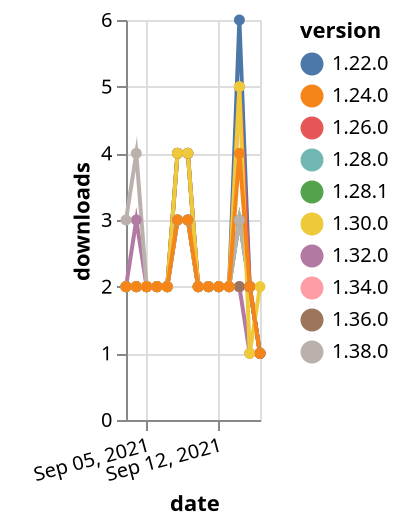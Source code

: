 {"$schema": "https://vega.github.io/schema/vega-lite/v5.json", "description": "A simple bar chart with embedded data.", "data": {"values": [{"date": "2021-09-03", "total": 1009, "delta": 2, "version": "1.34.0"}, {"date": "2021-09-04", "total": 1011, "delta": 2, "version": "1.34.0"}, {"date": "2021-09-05", "total": 1013, "delta": 2, "version": "1.34.0"}, {"date": "2021-09-06", "total": 1015, "delta": 2, "version": "1.34.0"}, {"date": "2021-09-07", "total": 1017, "delta": 2, "version": "1.34.0"}, {"date": "2021-09-08", "total": 1020, "delta": 3, "version": "1.34.0"}, {"date": "2021-09-09", "total": 1023, "delta": 3, "version": "1.34.0"}, {"date": "2021-09-10", "total": 1025, "delta": 2, "version": "1.34.0"}, {"date": "2021-09-11", "total": 1027, "delta": 2, "version": "1.34.0"}, {"date": "2021-09-12", "total": 1029, "delta": 2, "version": "1.34.0"}, {"date": "2021-09-13", "total": 1031, "delta": 2, "version": "1.34.0"}, {"date": "2021-09-14", "total": 1033, "delta": 2, "version": "1.34.0"}, {"date": "2021-09-15", "total": 1035, "delta": 2, "version": "1.34.0"}, {"date": "2021-09-16", "total": 1036, "delta": 1, "version": "1.34.0"}, {"date": "2021-09-03", "total": 1983, "delta": 2, "version": "1.28.1"}, {"date": "2021-09-04", "total": 1985, "delta": 2, "version": "1.28.1"}, {"date": "2021-09-05", "total": 1987, "delta": 2, "version": "1.28.1"}, {"date": "2021-09-06", "total": 1989, "delta": 2, "version": "1.28.1"}, {"date": "2021-09-07", "total": 1991, "delta": 2, "version": "1.28.1"}, {"date": "2021-09-08", "total": 1994, "delta": 3, "version": "1.28.1"}, {"date": "2021-09-09", "total": 1997, "delta": 3, "version": "1.28.1"}, {"date": "2021-09-10", "total": 1999, "delta": 2, "version": "1.28.1"}, {"date": "2021-09-11", "total": 2001, "delta": 2, "version": "1.28.1"}, {"date": "2021-09-12", "total": 2003, "delta": 2, "version": "1.28.1"}, {"date": "2021-09-13", "total": 2005, "delta": 2, "version": "1.28.1"}, {"date": "2021-09-14", "total": 2008, "delta": 3, "version": "1.28.1"}, {"date": "2021-09-15", "total": 2010, "delta": 2, "version": "1.28.1"}, {"date": "2021-09-16", "total": 2011, "delta": 1, "version": "1.28.1"}, {"date": "2021-09-03", "total": 1464, "delta": 2, "version": "1.32.0"}, {"date": "2021-09-04", "total": 1467, "delta": 3, "version": "1.32.0"}, {"date": "2021-09-05", "total": 1469, "delta": 2, "version": "1.32.0"}, {"date": "2021-09-06", "total": 1471, "delta": 2, "version": "1.32.0"}, {"date": "2021-09-07", "total": 1473, "delta": 2, "version": "1.32.0"}, {"date": "2021-09-08", "total": 1476, "delta": 3, "version": "1.32.0"}, {"date": "2021-09-09", "total": 1479, "delta": 3, "version": "1.32.0"}, {"date": "2021-09-10", "total": 1481, "delta": 2, "version": "1.32.0"}, {"date": "2021-09-11", "total": 1483, "delta": 2, "version": "1.32.0"}, {"date": "2021-09-12", "total": 1485, "delta": 2, "version": "1.32.0"}, {"date": "2021-09-13", "total": 1487, "delta": 2, "version": "1.32.0"}, {"date": "2021-09-14", "total": 1489, "delta": 2, "version": "1.32.0"}, {"date": "2021-09-15", "total": 1490, "delta": 1, "version": "1.32.0"}, {"date": "2021-09-16", "total": 1491, "delta": 1, "version": "1.32.0"}, {"date": "2021-09-03", "total": 3083, "delta": 2, "version": "1.22.0"}, {"date": "2021-09-04", "total": 3085, "delta": 2, "version": "1.22.0"}, {"date": "2021-09-05", "total": 3087, "delta": 2, "version": "1.22.0"}, {"date": "2021-09-06", "total": 3089, "delta": 2, "version": "1.22.0"}, {"date": "2021-09-07", "total": 3091, "delta": 2, "version": "1.22.0"}, {"date": "2021-09-08", "total": 3095, "delta": 4, "version": "1.22.0"}, {"date": "2021-09-09", "total": 3099, "delta": 4, "version": "1.22.0"}, {"date": "2021-09-10", "total": 3101, "delta": 2, "version": "1.22.0"}, {"date": "2021-09-11", "total": 3103, "delta": 2, "version": "1.22.0"}, {"date": "2021-09-12", "total": 3105, "delta": 2, "version": "1.22.0"}, {"date": "2021-09-13", "total": 3107, "delta": 2, "version": "1.22.0"}, {"date": "2021-09-14", "total": 3113, "delta": 6, "version": "1.22.0"}, {"date": "2021-09-15", "total": 3115, "delta": 2, "version": "1.22.0"}, {"date": "2021-09-16", "total": 3116, "delta": 1, "version": "1.22.0"}, {"date": "2021-09-03", "total": 2060, "delta": 2, "version": "1.28.0"}, {"date": "2021-09-04", "total": 2062, "delta": 2, "version": "1.28.0"}, {"date": "2021-09-05", "total": 2064, "delta": 2, "version": "1.28.0"}, {"date": "2021-09-06", "total": 2066, "delta": 2, "version": "1.28.0"}, {"date": "2021-09-07", "total": 2068, "delta": 2, "version": "1.28.0"}, {"date": "2021-09-08", "total": 2071, "delta": 3, "version": "1.28.0"}, {"date": "2021-09-09", "total": 2074, "delta": 3, "version": "1.28.0"}, {"date": "2021-09-10", "total": 2076, "delta": 2, "version": "1.28.0"}, {"date": "2021-09-11", "total": 2078, "delta": 2, "version": "1.28.0"}, {"date": "2021-09-12", "total": 2080, "delta": 2, "version": "1.28.0"}, {"date": "2021-09-13", "total": 2082, "delta": 2, "version": "1.28.0"}, {"date": "2021-09-14", "total": 2085, "delta": 3, "version": "1.28.0"}, {"date": "2021-09-15", "total": 2087, "delta": 2, "version": "1.28.0"}, {"date": "2021-09-16", "total": 2088, "delta": 1, "version": "1.28.0"}, {"date": "2021-09-03", "total": 2490, "delta": 2, "version": "1.26.0"}, {"date": "2021-09-04", "total": 2492, "delta": 2, "version": "1.26.0"}, {"date": "2021-09-05", "total": 2494, "delta": 2, "version": "1.26.0"}, {"date": "2021-09-06", "total": 2496, "delta": 2, "version": "1.26.0"}, {"date": "2021-09-07", "total": 2498, "delta": 2, "version": "1.26.0"}, {"date": "2021-09-08", "total": 2502, "delta": 4, "version": "1.26.0"}, {"date": "2021-09-09", "total": 2506, "delta": 4, "version": "1.26.0"}, {"date": "2021-09-10", "total": 2508, "delta": 2, "version": "1.26.0"}, {"date": "2021-09-11", "total": 2510, "delta": 2, "version": "1.26.0"}, {"date": "2021-09-12", "total": 2512, "delta": 2, "version": "1.26.0"}, {"date": "2021-09-13", "total": 2514, "delta": 2, "version": "1.26.0"}, {"date": "2021-09-14", "total": 2519, "delta": 5, "version": "1.26.0"}, {"date": "2021-09-15", "total": 2521, "delta": 2, "version": "1.26.0"}, {"date": "2021-09-16", "total": 2522, "delta": 1, "version": "1.26.0"}, {"date": "2021-09-03", "total": 223, "delta": 3, "version": "1.38.0"}, {"date": "2021-09-04", "total": 227, "delta": 4, "version": "1.38.0"}, {"date": "2021-09-05", "total": 229, "delta": 2, "version": "1.38.0"}, {"date": "2021-09-06", "total": 231, "delta": 2, "version": "1.38.0"}, {"date": "2021-09-07", "total": 233, "delta": 2, "version": "1.38.0"}, {"date": "2021-09-08", "total": 236, "delta": 3, "version": "1.38.0"}, {"date": "2021-09-09", "total": 239, "delta": 3, "version": "1.38.0"}, {"date": "2021-09-10", "total": 241, "delta": 2, "version": "1.38.0"}, {"date": "2021-09-11", "total": 243, "delta": 2, "version": "1.38.0"}, {"date": "2021-09-12", "total": 245, "delta": 2, "version": "1.38.0"}, {"date": "2021-09-13", "total": 247, "delta": 2, "version": "1.38.0"}, {"date": "2021-09-14", "total": 250, "delta": 3, "version": "1.38.0"}, {"date": "2021-09-15", "total": 252, "delta": 2, "version": "1.38.0"}, {"date": "2021-09-16", "total": 253, "delta": 1, "version": "1.38.0"}, {"date": "2021-09-03", "total": 705, "delta": 2, "version": "1.36.0"}, {"date": "2021-09-04", "total": 707, "delta": 2, "version": "1.36.0"}, {"date": "2021-09-05", "total": 709, "delta": 2, "version": "1.36.0"}, {"date": "2021-09-06", "total": 711, "delta": 2, "version": "1.36.0"}, {"date": "2021-09-07", "total": 713, "delta": 2, "version": "1.36.0"}, {"date": "2021-09-08", "total": 717, "delta": 4, "version": "1.36.0"}, {"date": "2021-09-09", "total": 721, "delta": 4, "version": "1.36.0"}, {"date": "2021-09-10", "total": 723, "delta": 2, "version": "1.36.0"}, {"date": "2021-09-11", "total": 725, "delta": 2, "version": "1.36.0"}, {"date": "2021-09-12", "total": 727, "delta": 2, "version": "1.36.0"}, {"date": "2021-09-13", "total": 729, "delta": 2, "version": "1.36.0"}, {"date": "2021-09-14", "total": 731, "delta": 2, "version": "1.36.0"}, {"date": "2021-09-15", "total": 733, "delta": 2, "version": "1.36.0"}, {"date": "2021-09-16", "total": 734, "delta": 1, "version": "1.36.0"}, {"date": "2021-09-03", "total": 1982, "delta": 2, "version": "1.30.0"}, {"date": "2021-09-04", "total": 1984, "delta": 2, "version": "1.30.0"}, {"date": "2021-09-05", "total": 1986, "delta": 2, "version": "1.30.0"}, {"date": "2021-09-06", "total": 1988, "delta": 2, "version": "1.30.0"}, {"date": "2021-09-07", "total": 1990, "delta": 2, "version": "1.30.0"}, {"date": "2021-09-08", "total": 1994, "delta": 4, "version": "1.30.0"}, {"date": "2021-09-09", "total": 1998, "delta": 4, "version": "1.30.0"}, {"date": "2021-09-10", "total": 2000, "delta": 2, "version": "1.30.0"}, {"date": "2021-09-11", "total": 2002, "delta": 2, "version": "1.30.0"}, {"date": "2021-09-12", "total": 2004, "delta": 2, "version": "1.30.0"}, {"date": "2021-09-13", "total": 2006, "delta": 2, "version": "1.30.0"}, {"date": "2021-09-14", "total": 2011, "delta": 5, "version": "1.30.0"}, {"date": "2021-09-15", "total": 2012, "delta": 1, "version": "1.30.0"}, {"date": "2021-09-16", "total": 2014, "delta": 2, "version": "1.30.0"}, {"date": "2021-09-03", "total": 2623, "delta": 2, "version": "1.24.0"}, {"date": "2021-09-04", "total": 2625, "delta": 2, "version": "1.24.0"}, {"date": "2021-09-05", "total": 2627, "delta": 2, "version": "1.24.0"}, {"date": "2021-09-06", "total": 2629, "delta": 2, "version": "1.24.0"}, {"date": "2021-09-07", "total": 2631, "delta": 2, "version": "1.24.0"}, {"date": "2021-09-08", "total": 2634, "delta": 3, "version": "1.24.0"}, {"date": "2021-09-09", "total": 2637, "delta": 3, "version": "1.24.0"}, {"date": "2021-09-10", "total": 2639, "delta": 2, "version": "1.24.0"}, {"date": "2021-09-11", "total": 2641, "delta": 2, "version": "1.24.0"}, {"date": "2021-09-12", "total": 2643, "delta": 2, "version": "1.24.0"}, {"date": "2021-09-13", "total": 2645, "delta": 2, "version": "1.24.0"}, {"date": "2021-09-14", "total": 2649, "delta": 4, "version": "1.24.0"}, {"date": "2021-09-15", "total": 2651, "delta": 2, "version": "1.24.0"}, {"date": "2021-09-16", "total": 2652, "delta": 1, "version": "1.24.0"}]}, "width": "container", "mark": {"type": "line", "point": {"filled": true}}, "encoding": {"x": {"field": "date", "type": "temporal", "timeUnit": "yearmonthdate", "title": "date", "axis": {"labelAngle": -15}}, "y": {"field": "delta", "type": "quantitative", "title": "downloads"}, "color": {"field": "version", "type": "nominal"}, "tooltip": {"field": "delta"}}}